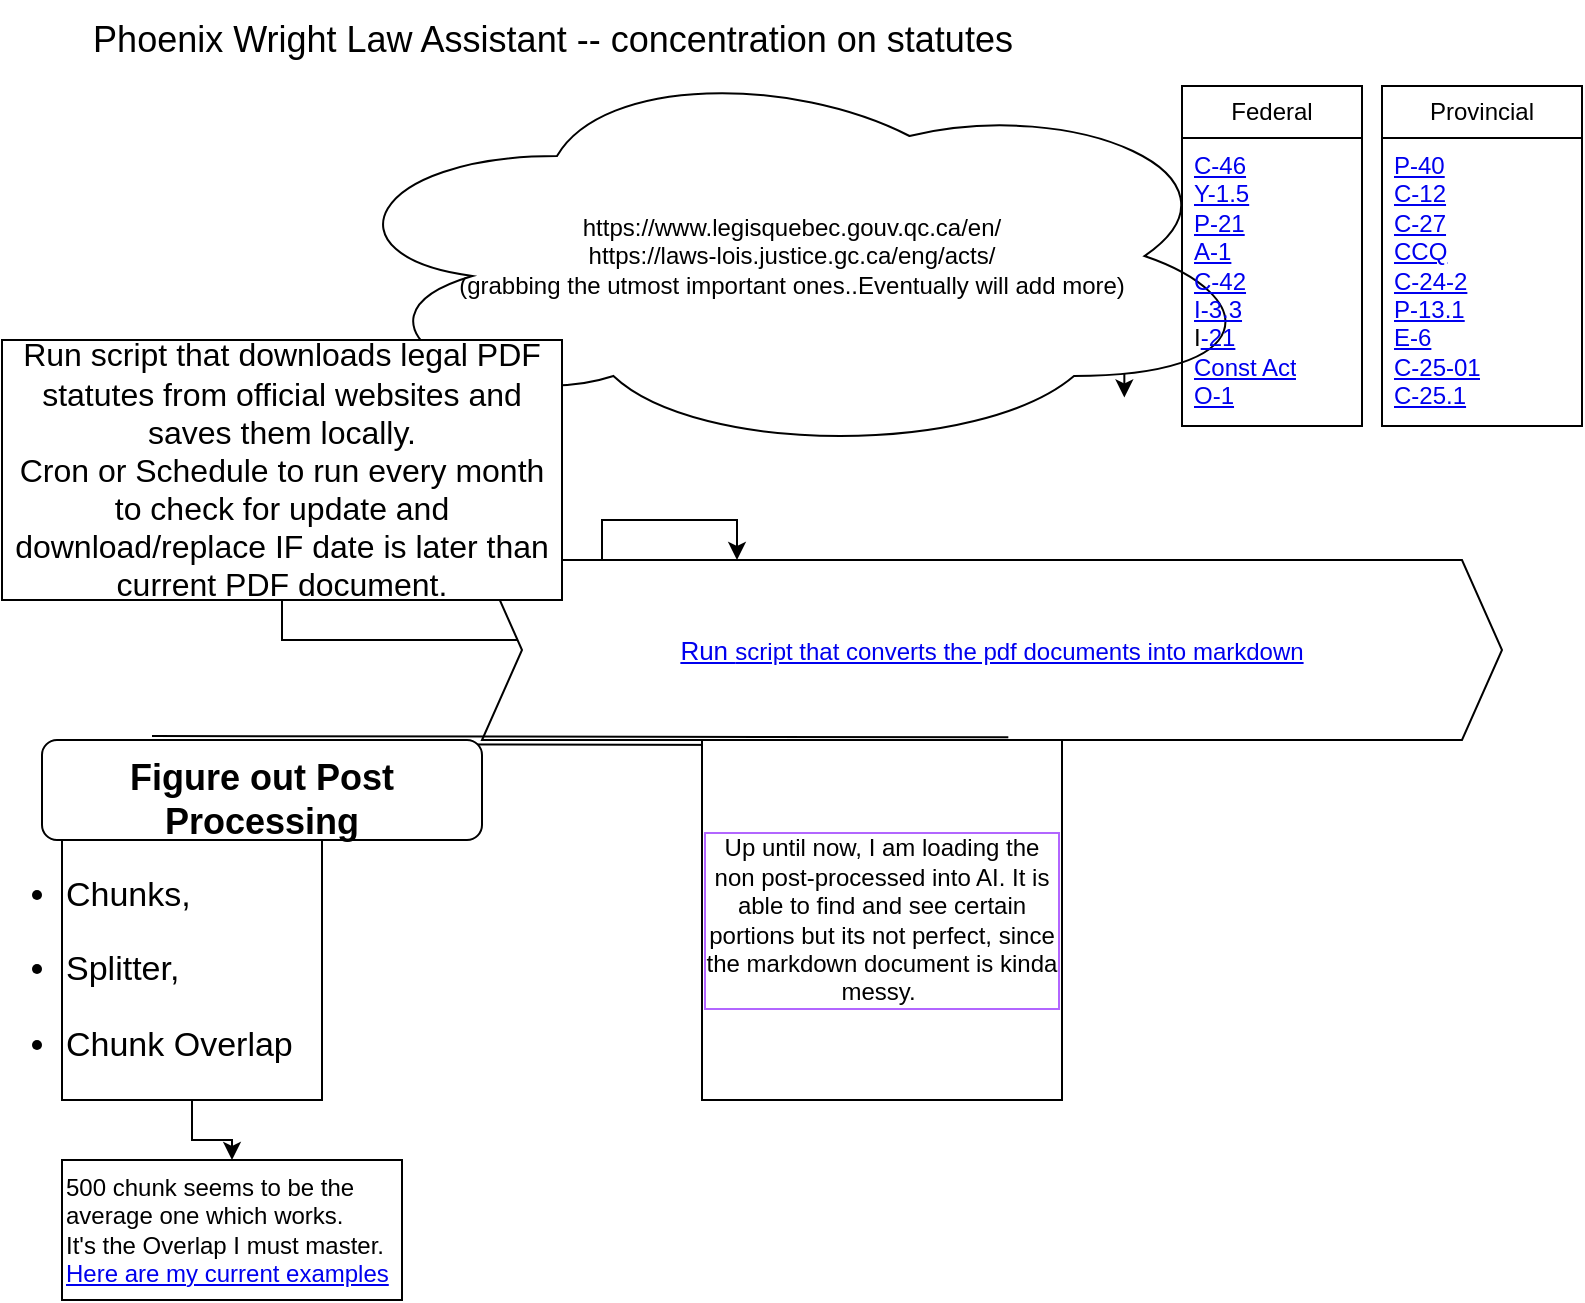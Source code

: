 <mxfile version="24.7.17">
  <diagram id="prtHgNgQTEPvFCAcTncT" name="Page-1">
    <mxGraphModel dx="895" dy="1595" grid="1" gridSize="10" guides="1" tooltips="1" connect="1" arrows="1" fold="1" page="1" pageScale="1" pageWidth="827" pageHeight="1169" math="0" shadow="0">
      <root>
        <mxCell id="0" />
        <mxCell id="1" parent="0" />
        <mxCell id="8MqQpcR2l2HFRwdaDn33-15" value="" style="edgeStyle=orthogonalEdgeStyle;rounded=0;orthogonalLoop=1;jettySize=auto;html=1;exitX=0.13;exitY=0.77;exitDx=0;exitDy=0;exitPerimeter=0;entryX=1;entryY=1;entryDx=0;entryDy=0;" parent="1" target="kbRCFEwe1SqCSlZP-cMl-3" edge="1">
          <mxGeometry relative="1" as="geometry">
            <mxPoint x="419" y="90.1" as="sourcePoint" />
            <mxPoint x="230.0" y="140" as="targetPoint" />
          </mxGeometry>
        </mxCell>
        <mxCell id="kbRCFEwe1SqCSlZP-cMl-3" value="&lt;font style=&quot;font-size: 12px;&quot;&gt;https://www.legisquebec.gouv.qc.ca/en/&lt;br&gt;https://laws-lois.justice.gc.ca/eng/acts/&lt;br&gt;(grabbing the utmost important ones..Eventually will add more)&lt;/font&gt;" style="ellipse;shape=cloud;whiteSpace=wrap;html=1;align=center;" parent="1" vertex="1">
          <mxGeometry x="160" y="-12" width="470" height="200" as="geometry" />
        </mxCell>
        <mxCell id="kbRCFEwe1SqCSlZP-cMl-12" style="edgeStyle=orthogonalEdgeStyle;rounded=0;orthogonalLoop=1;jettySize=auto;html=1;entryX=0.25;entryY=0;entryDx=0;entryDy=0;" parent="1" source="kbRCFEwe1SqCSlZP-cMl-1" target="kbRCFEwe1SqCSlZP-cMl-10" edge="1">
          <mxGeometry relative="1" as="geometry" />
        </mxCell>
        <mxCell id="kbRCFEwe1SqCSlZP-cMl-2" value="&lt;font style=&quot;font-size: 18px;&quot;&gt;Phoenix Wright Law Assistant -- concentration on statutes&lt;/font&gt;" style="text;html=1;align=center;verticalAlign=middle;resizable=0;points=[];autosize=1;strokeColor=none;fillColor=none;" parent="1" vertex="1">
          <mxGeometry x="35" y="-40" width="480" height="40" as="geometry" />
        </mxCell>
        <mxCell id="kbRCFEwe1SqCSlZP-cMl-5" style="edgeStyle=orthogonalEdgeStyle;rounded=0;orthogonalLoop=1;jettySize=auto;html=1;exitX=0.13;exitY=0.77;exitDx=0;exitDy=0;exitPerimeter=0;entryX=1;entryY=1;entryDx=0;entryDy=0;" parent="1" source="kbRCFEwe1SqCSlZP-cMl-3" edge="1">
          <mxGeometry relative="1" as="geometry">
            <mxPoint x="419" y="90.1" as="sourcePoint" />
            <mxPoint x="230.0" y="140" as="targetPoint" />
          </mxGeometry>
        </mxCell>
        <mxCell id="kbRCFEwe1SqCSlZP-cMl-10" value="&lt;div style=&quot;font-size: 13px;&quot;&gt;&lt;a href=&quot;https://github.com/KiddRedd/PDFtoMarkdownConverter/tree/main&quot;&gt;Run&amp;nbsp;&lt;span style=&quot;background-color: initial; font-size: 12px;&quot;&gt;script that converts the pdf documents into markdown&lt;/span&gt;&lt;/a&gt;&lt;/div&gt;" style="shape=step;perimeter=stepPerimeter;whiteSpace=wrap;html=1;fixedSize=1;align=center;textShadow=0;" parent="1" vertex="1">
          <mxGeometry x="240" y="240" width="510" height="90" as="geometry" />
        </mxCell>
        <mxCell id="8MqQpcR2l2HFRwdaDn33-3" style="rounded=0;orthogonalLoop=1;jettySize=auto;html=1;exitX=0.25;exitY=0;exitDx=0;exitDy=0;entryX=0.516;entryY=1.007;entryDx=0;entryDy=0;shape=link;entryPerimeter=0;" parent="1" source="8MqQpcR2l2HFRwdaDn33-2" target="kbRCFEwe1SqCSlZP-cMl-10" edge="1">
          <mxGeometry relative="1" as="geometry" />
        </mxCell>
        <mxCell id="8MqQpcR2l2HFRwdaDn33-2" value="&lt;h2&gt;&lt;br&gt;&lt;/h2&gt;&lt;h2&gt;Figure out Post Processing&lt;/h2&gt;&lt;p&gt;&lt;br&gt;&lt;/p&gt;" style="rounded=1;whiteSpace=wrap;html=1;" parent="1" vertex="1">
          <mxGeometry x="20" y="330" width="220" height="50" as="geometry" />
        </mxCell>
        <mxCell id="edCvz9phKfOA1gh2rTQ--2" value="" style="edgeStyle=orthogonalEdgeStyle;rounded=0;orthogonalLoop=1;jettySize=auto;html=1;" edge="1" parent="1" source="8MqQpcR2l2HFRwdaDn33-4" target="edCvz9phKfOA1gh2rTQ--1">
          <mxGeometry relative="1" as="geometry" />
        </mxCell>
        <mxCell id="8MqQpcR2l2HFRwdaDn33-4" value="&lt;ul style=&quot;padding-left: 0px; font-size: 17px;&quot;&gt;&lt;li&gt;&lt;p&gt;Chunks,&amp;nbsp;&lt;/p&gt;&lt;/li&gt;&lt;li&gt;&lt;p&gt;Splitter,&lt;/p&gt;&lt;/li&gt;&lt;li&gt;&lt;p&gt;Chunk Overlap&amp;nbsp;&lt;/p&gt;&lt;/li&gt;&lt;/ul&gt;" style="whiteSpace=wrap;html=1;aspect=fixed;align=left;" parent="1" vertex="1">
          <mxGeometry x="30" y="380" width="130" height="130" as="geometry" />
        </mxCell>
        <mxCell id="8MqQpcR2l2HFRwdaDn33-11" value="Provincial" style="swimlane;fontStyle=0;childLayout=stackLayout;horizontal=1;startSize=26;fillColor=none;horizontalStack=0;resizeParent=1;resizeParentMax=0;resizeLast=0;collapsible=1;marginBottom=0;whiteSpace=wrap;html=1;" parent="1" vertex="1">
          <mxGeometry x="690" y="3" width="100" height="170" as="geometry" />
        </mxCell>
        <mxCell id="8MqQpcR2l2HFRwdaDn33-14" value="&lt;div&gt;&lt;a href=&quot;https://www.legisquebec.gouv.qc.ca/en/pdf/cs/P-40.1.pdf&quot;&gt;P-40&lt;/a&gt;&lt;/div&gt;&lt;div&gt;&lt;a href=&quot;https://www.legisquebec.gouv.qc.ca/en/pdf/cs/C-12.pdf&quot;&gt;C-12&lt;/a&gt;&lt;/div&gt;&lt;div&gt;&lt;a href=&quot;https://www.legisquebec.gouv.qc.ca/en/pdf/cs/C-27.pdf&quot;&gt;C-27&lt;/a&gt;&lt;/div&gt;&lt;div&gt;&lt;a href=&quot;https://www.legisquebec.gouv.qc.ca/en/pdf/cs/CCQ-1991.pdf&quot;&gt;CCQ&lt;/a&gt;&lt;/div&gt;&lt;div&gt;&lt;a href=&quot;https://www.legisquebec.gouv.qc.ca/en/pdf/cs/C-24.2.pdf&quot;&gt;C-24-2&lt;/a&gt;&lt;/div&gt;&lt;div&gt;&lt;a href=&quot;https://www.legisquebec.gouv.qc.ca/en/pdf/cs/P-13.1.pdf&quot;&gt;P-13.1&lt;/a&gt;&lt;br&gt;&lt;a href=&quot;https://www.legisquebec.gouv.qc.ca/en/pdf/cs/E-6.pdf&quot;&gt;E-6&lt;/a&gt;&lt;br&gt;&lt;a href=&quot;https://www.legisquebec.gouv.qc.ca/en/pdf/cs/C-25.01.pdf&quot;&gt;C-25-01&lt;/a&gt;&lt;/div&gt;&lt;div&gt;&lt;a href=&quot;https://www.legisquebec.gouv.qc.ca/en/pdf/cs/C-25.1.pdf&quot;&gt;C-25.1&lt;/a&gt;&lt;/div&gt;&lt;div&gt;&lt;br&gt;&lt;/div&gt;&lt;div&gt;&lt;br&gt;&lt;/div&gt;&lt;div&gt;&lt;br&gt;&lt;/div&gt;&lt;div&gt;&lt;br&gt;&lt;/div&gt;&lt;div&gt;&lt;br&gt;&lt;/div&gt;" style="text;strokeColor=none;fillColor=none;align=left;verticalAlign=top;spacingLeft=4;spacingRight=4;overflow=hidden;rotatable=0;points=[[0,0.5],[1,0.5]];portConstraint=eastwest;whiteSpace=wrap;html=1;" parent="8MqQpcR2l2HFRwdaDn33-11" vertex="1">
          <mxGeometry y="26" width="100" height="144" as="geometry" />
        </mxCell>
        <mxCell id="8MqQpcR2l2HFRwdaDn33-7" value="Federal" style="swimlane;fontStyle=0;childLayout=stackLayout;horizontal=1;startSize=26;fillColor=none;horizontalStack=0;resizeParent=1;resizeParentMax=0;resizeLast=0;collapsible=1;marginBottom=0;whiteSpace=wrap;html=1;" parent="1" vertex="1">
          <mxGeometry x="590" y="3" width="90" height="170" as="geometry" />
        </mxCell>
        <mxCell id="8MqQpcR2l2HFRwdaDn33-8" value="&lt;a href=&quot;https://laws.justice.gc.ca/PDF/C-46.pdf&quot;&gt;C-46&lt;br&gt;&lt;/a&gt;&lt;a href=&quot;https://laws-lois.justice.gc.ca/PDF/Y-1.5.pdf&quot;&gt;Y-1.5&lt;/a&gt;&lt;br&gt;&lt;div&gt;&lt;a href=&quot;https://laws-lois.justice.gc.ca/PDF/P-21.pdf&quot;&gt;P-21&lt;br&gt;&lt;/a&gt;&lt;a href=&quot;https://laws-lois.justice.gc.ca/PDF/A-1.pdf&quot;&gt;A-1&lt;/a&gt;&lt;br&gt;&lt;a href=&quot;https://laws-lois.justice.gc.ca/PDF/C-42.pdf&quot;&gt;C-42&lt;/a&gt;&lt;br&gt;&lt;a href=&quot;https://laws-lois.justice.gc.ca/PDF/I-3.3.pdf&quot;&gt;I-3.3&lt;/a&gt;&lt;br&gt;I&lt;a href=&quot;https://laws-lois.justice.gc.ca/PDF/I-21.pdf&quot;&gt;-21&lt;/a&gt;&lt;br&gt;&lt;a href=&quot;https://laws.justice.gc.ca/PDF/Const_RPT.pdf&quot;&gt;Const Act&lt;/a&gt;&lt;br&gt;&lt;a href=&quot;https://laws.justice.gc.ca/eng/acts/O-1/index.html&quot;&gt;O-1&lt;/a&gt;&lt;/div&gt;" style="text;strokeColor=none;fillColor=none;align=left;verticalAlign=top;spacingLeft=4;spacingRight=4;overflow=hidden;rotatable=0;points=[[0,0.5],[1,0.5]];portConstraint=eastwest;whiteSpace=wrap;html=1;" parent="8MqQpcR2l2HFRwdaDn33-7" vertex="1">
          <mxGeometry y="26" width="90" height="144" as="geometry" />
        </mxCell>
        <mxCell id="kbRCFEwe1SqCSlZP-cMl-1" value="&lt;font size=&quot;3&quot;&gt;Run script that downloads legal PDF statutes from official websites and saves them locally.&lt;br&gt;Cron or Schedule to run every month to check for update and download/replace IF date is later than current PDF document.&lt;/font&gt;" style="rounded=0;whiteSpace=wrap;html=1;" parent="1" vertex="1">
          <mxGeometry y="130" width="280" height="130" as="geometry" />
        </mxCell>
        <mxCell id="8MqQpcR2l2HFRwdaDn33-16" value="Up until now, I am loading the non post-processed into AI. It is able to find and see certain portions but its not perfect, since the markdown document is kinda messy.&amp;nbsp;" style="rounded=0;whiteSpace=wrap;html=1;labelBorderColor=#B266FF;" parent="1" vertex="1">
          <mxGeometry x="350" y="330" width="180" height="180" as="geometry" />
        </mxCell>
        <mxCell id="edCvz9phKfOA1gh2rTQ--1" value="500 chunk seems to be the average one which works.&lt;div&gt;It&#39;s the Overlap I must master.&amp;nbsp;&amp;nbsp;&lt;br&gt;&lt;a href=&quot;https://github.com/KiddRedd/PDFtoMarkdownConverter/tree/main/Examples/Markdown%20w%20500%20chunks&quot;&gt;Here are my current examples&lt;/a&gt;&lt;/div&gt;" style="whiteSpace=wrap;html=1;align=left;" vertex="1" parent="1">
          <mxGeometry x="30" y="540" width="170" height="70" as="geometry" />
        </mxCell>
      </root>
    </mxGraphModel>
  </diagram>
</mxfile>
